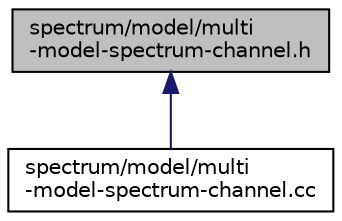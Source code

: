 digraph "spectrum/model/multi-model-spectrum-channel.h"
{
  edge [fontname="Helvetica",fontsize="10",labelfontname="Helvetica",labelfontsize="10"];
  node [fontname="Helvetica",fontsize="10",shape=record];
  Node1 [label="spectrum/model/multi\l-model-spectrum-channel.h",height=0.2,width=0.4,color="black", fillcolor="grey75", style="filled", fontcolor="black"];
  Node1 -> Node2 [dir="back",color="midnightblue",fontsize="10",style="solid"];
  Node2 [label="spectrum/model/multi\l-model-spectrum-channel.cc",height=0.2,width=0.4,color="black", fillcolor="white", style="filled",URL="$d8/dc0/multi-model-spectrum-channel_8cc.html"];
}
